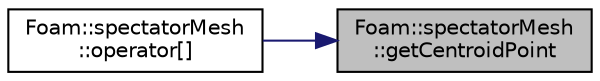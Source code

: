 digraph "Foam::spectatorMesh::getCentroidPoint"
{
 // LATEX_PDF_SIZE
  edge [fontname="Helvetica",fontsize="10",labelfontname="Helvetica",labelfontsize="10"];
  node [fontname="Helvetica",fontsize="10",shape=record];
  rankdir="RL";
  Node1 [label="Foam::spectatorMesh\l::getCentroidPoint",height=0.2,width=0.4,color="black", fillcolor="grey75", style="filled", fontcolor="black",tooltip=" "];
  Node1 -> Node2 [dir="back",color="midnightblue",fontsize="10",style="solid",fontname="Helvetica"];
  Node2 [label="Foam::spectatorMesh\l::operator[]",height=0.2,width=0.4,color="black", fillcolor="white", style="filled",URL="$classFoam_1_1spectatorMesh.html#abfccc2b97d20a5375f926323a02db929",tooltip=" "];
}
